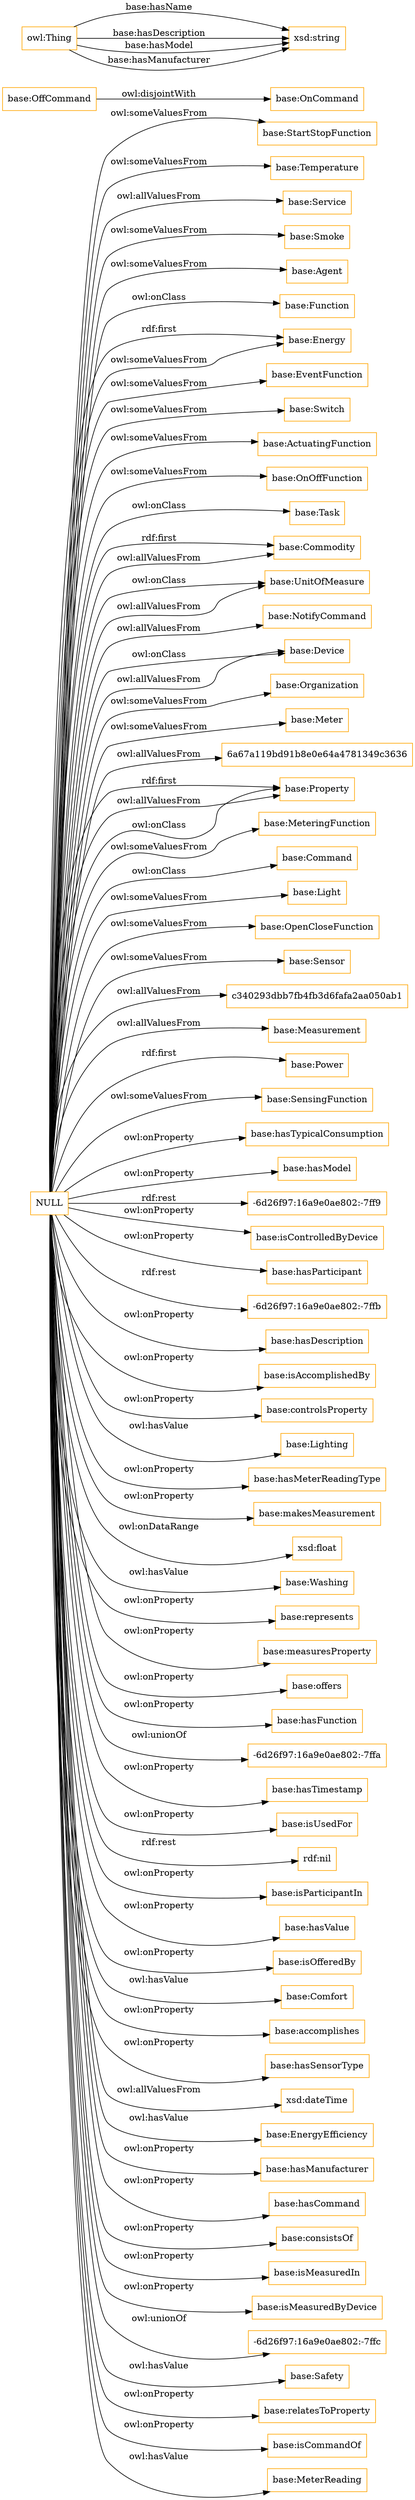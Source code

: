 digraph ar2dtool_diagram { 
rankdir=LR;
size="1501"
node [shape = rectangle, color="orange"]; "base:StartStopFunction" "base:Temperature" "base:Service" "base:Smoke" "base:Agent" "base:Function" "base:Energy" "base:EventFunction" "base:Switch" "base:ActuatingFunction" "base:OnOffFunction" "base:Task" "base:Commodity" "base:UnitOfMeasure" "base:NotifyCommand" "base:Device" "base:Organization" "base:Meter" "base:OffCommand" "6a67a119bd91b8e0e64a4781349c3636" "base:Property" "base:MeteringFunction" "base:Command" "base:Light" "base:OpenCloseFunction" "base:Sensor" "c340293dbb7fb4fb3d6fafa2aa050ab1" "base:OnCommand" "base:Measurement" "base:Power" "base:SensingFunction" ; /*classes style*/
	"base:OffCommand" -> "base:OnCommand" [ label = "owl:disjointWith" ];
	"NULL" -> "base:hasTypicalConsumption" [ label = "owl:onProperty" ];
	"NULL" -> "base:hasModel" [ label = "owl:onProperty" ];
	"NULL" -> "base:Meter" [ label = "owl:someValuesFrom" ];
	"NULL" -> "-6d26f97:16a9e0ae802:-7ff9" [ label = "rdf:rest" ];
	"NULL" -> "base:isControlledByDevice" [ label = "owl:onProperty" ];
	"NULL" -> "base:Measurement" [ label = "owl:allValuesFrom" ];
	"NULL" -> "base:OnOffFunction" [ label = "owl:someValuesFrom" ];
	"NULL" -> "base:hasParticipant" [ label = "owl:onProperty" ];
	"NULL" -> "base:Task" [ label = "owl:onClass" ];
	"NULL" -> "-6d26f97:16a9e0ae802:-7ffb" [ label = "rdf:rest" ];
	"NULL" -> "base:StartStopFunction" [ label = "owl:someValuesFrom" ];
	"NULL" -> "base:Sensor" [ label = "owl:someValuesFrom" ];
	"NULL" -> "base:hasDescription" [ label = "owl:onProperty" ];
	"NULL" -> "base:isAccomplishedBy" [ label = "owl:onProperty" ];
	"NULL" -> "base:controlsProperty" [ label = "owl:onProperty" ];
	"NULL" -> "base:Lighting" [ label = "owl:hasValue" ];
	"NULL" -> "base:hasMeterReadingType" [ label = "owl:onProperty" ];
	"NULL" -> "base:makesMeasurement" [ label = "owl:onProperty" ];
	"NULL" -> "base:Temperature" [ label = "owl:someValuesFrom" ];
	"NULL" -> "xsd:float" [ label = "owl:onDataRange" ];
	"NULL" -> "base:Property" [ label = "rdf:first" ];
	"NULL" -> "base:Property" [ label = "owl:allValuesFrom" ];
	"NULL" -> "base:Washing" [ label = "owl:hasValue" ];
	"NULL" -> "base:OpenCloseFunction" [ label = "owl:someValuesFrom" ];
	"NULL" -> "base:represents" [ label = "owl:onProperty" ];
	"NULL" -> "base:Light" [ label = "owl:someValuesFrom" ];
	"NULL" -> "base:measuresProperty" [ label = "owl:onProperty" ];
	"NULL" -> "base:offers" [ label = "owl:onProperty" ];
	"NULL" -> "base:hasFunction" [ label = "owl:onProperty" ];
	"NULL" -> "base:Energy" [ label = "rdf:first" ];
	"NULL" -> "-6d26f97:16a9e0ae802:-7ffa" [ label = "owl:unionOf" ];
	"NULL" -> "base:hasTimestamp" [ label = "owl:onProperty" ];
	"NULL" -> "base:EventFunction" [ label = "owl:someValuesFrom" ];
	"NULL" -> "base:Command" [ label = "owl:onClass" ];
	"NULL" -> "base:Switch" [ label = "owl:someValuesFrom" ];
	"NULL" -> "base:SensingFunction" [ label = "owl:someValuesFrom" ];
	"NULL" -> "base:isUsedFor" [ label = "owl:onProperty" ];
	"NULL" -> "base:Device" [ label = "owl:onClass" ];
	"NULL" -> "rdf:nil" [ label = "rdf:rest" ];
	"NULL" -> "base:isParticipantIn" [ label = "owl:onProperty" ];
	"NULL" -> "base:Smoke" [ label = "owl:someValuesFrom" ];
	"NULL" -> "base:Energy" [ label = "owl:someValuesFrom" ];
	"NULL" -> "base:Function" [ label = "owl:onClass" ];
	"NULL" -> "base:Service" [ label = "owl:allValuesFrom" ];
	"NULL" -> "base:ActuatingFunction" [ label = "owl:someValuesFrom" ];
	"NULL" -> "base:Commodity" [ label = "rdf:first" ];
	"NULL" -> "base:NotifyCommand" [ label = "owl:allValuesFrom" ];
	"NULL" -> "base:hasValue" [ label = "owl:onProperty" ];
	"NULL" -> "base:isOfferedBy" [ label = "owl:onProperty" ];
	"NULL" -> "base:Comfort" [ label = "owl:hasValue" ];
	"NULL" -> "c340293dbb7fb4fb3d6fafa2aa050ab1" [ label = "owl:allValuesFrom" ];
	"NULL" -> "base:UnitOfMeasure" [ label = "owl:onClass" ];
	"NULL" -> "base:accomplishes" [ label = "owl:onProperty" ];
	"NULL" -> "base:Property" [ label = "owl:onClass" ];
	"NULL" -> "base:hasSensorType" [ label = "owl:onProperty" ];
	"NULL" -> "xsd:dateTime" [ label = "owl:allValuesFrom" ];
	"NULL" -> "base:EnergyEfficiency" [ label = "owl:hasValue" ];
	"NULL" -> "base:hasManufacturer" [ label = "owl:onProperty" ];
	"NULL" -> "6a67a119bd91b8e0e64a4781349c3636" [ label = "owl:allValuesFrom" ];
	"NULL" -> "base:hasCommand" [ label = "owl:onProperty" ];
	"NULL" -> "base:consistsOf" [ label = "owl:onProperty" ];
	"NULL" -> "base:isMeasuredIn" [ label = "owl:onProperty" ];
	"NULL" -> "base:isMeasuredByDevice" [ label = "owl:onProperty" ];
	"NULL" -> "base:Power" [ label = "rdf:first" ];
	"NULL" -> "-6d26f97:16a9e0ae802:-7ffc" [ label = "owl:unionOf" ];
	"NULL" -> "base:MeteringFunction" [ label = "owl:someValuesFrom" ];
	"NULL" -> "base:Commodity" [ label = "owl:allValuesFrom" ];
	"NULL" -> "base:Safety" [ label = "owl:hasValue" ];
	"NULL" -> "base:Device" [ label = "owl:allValuesFrom" ];
	"NULL" -> "base:Organization" [ label = "owl:someValuesFrom" ];
	"NULL" -> "base:Agent" [ label = "owl:someValuesFrom" ];
	"NULL" -> "base:relatesToProperty" [ label = "owl:onProperty" ];
	"NULL" -> "base:isCommandOf" [ label = "owl:onProperty" ];
	"NULL" -> "base:MeterReading" [ label = "owl:hasValue" ];
	"NULL" -> "base:UnitOfMeasure" [ label = "owl:allValuesFrom" ];
	"owl:Thing" -> "xsd:string" [ label = "base:hasName" ];
	"owl:Thing" -> "xsd:string" [ label = "base:hasDescription" ];
	"owl:Thing" -> "xsd:string" [ label = "base:hasModel" ];
	"owl:Thing" -> "xsd:string" [ label = "base:hasManufacturer" ];

}
